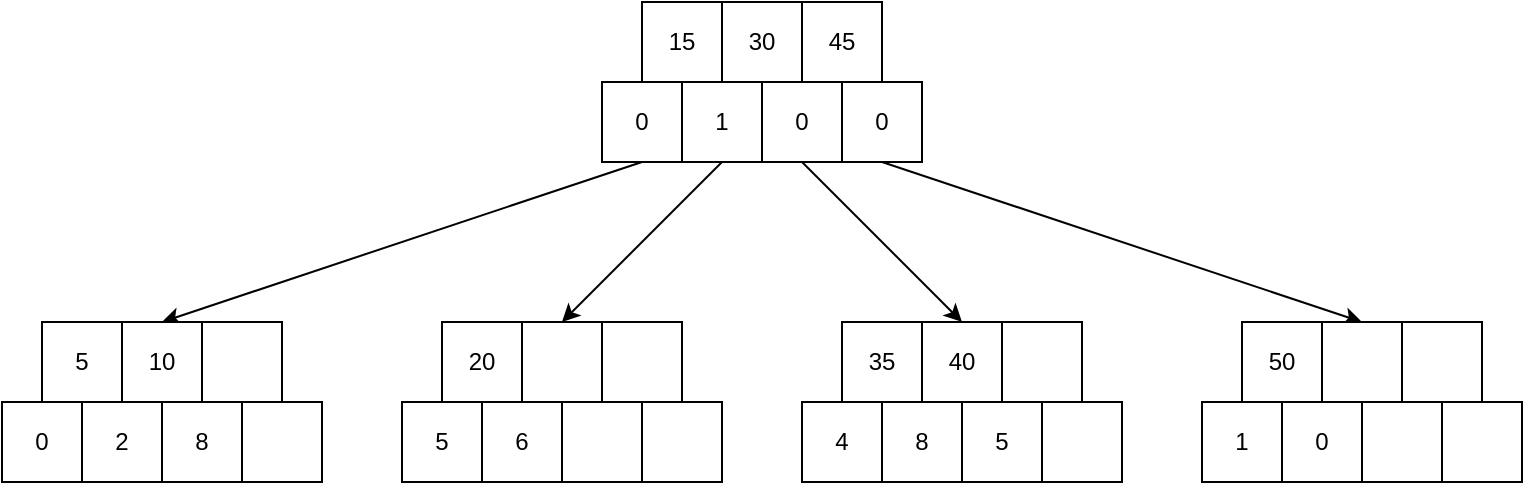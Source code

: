 <mxfile version="17.4.2" type="device"><diagram id="sNld3rZ4JpTNLqk1yw6c" name="Page-1"><mxGraphModel dx="907" dy="1028" grid="1" gridSize="10" guides="1" tooltips="1" connect="1" arrows="1" fold="1" page="1" pageScale="1" pageWidth="1169" pageHeight="827" math="0" shadow="0"><root><mxCell id="0"/><mxCell id="1" parent="0"/><mxCell id="cfl6EVjrrko_-16JiTfz-15" value="15" style="rounded=0;whiteSpace=wrap;html=1;" parent="1" vertex="1"><mxGeometry x="360" y="240" width="40" height="40" as="geometry"/></mxCell><mxCell id="cfl6EVjrrko_-16JiTfz-16" value="30" style="rounded=0;whiteSpace=wrap;html=1;" parent="1" vertex="1"><mxGeometry x="400" y="240" width="40" height="40" as="geometry"/></mxCell><mxCell id="cfl6EVjrrko_-16JiTfz-17" value="45" style="rounded=0;whiteSpace=wrap;html=1;" parent="1" vertex="1"><mxGeometry x="440" y="240" width="40" height="40" as="geometry"/></mxCell><mxCell id="IzgtE8SRuVws4kOcKwKn-31" style="rounded=0;orthogonalLoop=1;jettySize=auto;html=1;entryX=0.5;entryY=0;entryDx=0;entryDy=0;exitX=0.5;exitY=1;exitDx=0;exitDy=0;" edge="1" parent="1" source="cfl6EVjrrko_-16JiTfz-19" target="IzgtE8SRuVws4kOcKwKn-4"><mxGeometry relative="1" as="geometry"/></mxCell><mxCell id="cfl6EVjrrko_-16JiTfz-19" value="0" style="rounded=0;whiteSpace=wrap;html=1;" parent="1" vertex="1"><mxGeometry x="340" y="280" width="40" height="40" as="geometry"/></mxCell><mxCell id="IzgtE8SRuVws4kOcKwKn-32" style="edgeStyle=none;rounded=0;orthogonalLoop=1;jettySize=auto;html=1;entryX=0.5;entryY=0;entryDx=0;entryDy=0;exitX=0.5;exitY=1;exitDx=0;exitDy=0;" edge="1" parent="1" source="cfl6EVjrrko_-16JiTfz-21" target="IzgtE8SRuVws4kOcKwKn-11"><mxGeometry relative="1" as="geometry"/></mxCell><mxCell id="cfl6EVjrrko_-16JiTfz-21" value="1" style="rounded=0;whiteSpace=wrap;html=1;" parent="1" vertex="1"><mxGeometry x="380" y="280" width="40" height="40" as="geometry"/></mxCell><mxCell id="IzgtE8SRuVws4kOcKwKn-33" style="edgeStyle=none;rounded=0;orthogonalLoop=1;jettySize=auto;html=1;entryX=0.5;entryY=0;entryDx=0;entryDy=0;exitX=0.5;exitY=1;exitDx=0;exitDy=0;" edge="1" parent="1" source="cfl6EVjrrko_-16JiTfz-23" target="IzgtE8SRuVws4kOcKwKn-18"><mxGeometry relative="1" as="geometry"/></mxCell><mxCell id="cfl6EVjrrko_-16JiTfz-23" value="0" style="rounded=0;whiteSpace=wrap;html=1;" parent="1" vertex="1"><mxGeometry x="420" y="280" width="40" height="40" as="geometry"/></mxCell><mxCell id="IzgtE8SRuVws4kOcKwKn-34" style="edgeStyle=none;rounded=0;orthogonalLoop=1;jettySize=auto;html=1;entryX=0.5;entryY=0;entryDx=0;entryDy=0;exitX=0.5;exitY=1;exitDx=0;exitDy=0;" edge="1" parent="1" source="cfl6EVjrrko_-16JiTfz-25" target="IzgtE8SRuVws4kOcKwKn-25"><mxGeometry relative="1" as="geometry"/></mxCell><mxCell id="cfl6EVjrrko_-16JiTfz-25" value="0" style="rounded=0;whiteSpace=wrap;html=1;" parent="1" vertex="1"><mxGeometry x="460" y="280" width="40" height="40" as="geometry"/></mxCell><mxCell id="IzgtE8SRuVws4kOcKwKn-3" value="5" style="rounded=0;whiteSpace=wrap;html=1;" vertex="1" parent="1"><mxGeometry x="60" y="400" width="40" height="40" as="geometry"/></mxCell><mxCell id="IzgtE8SRuVws4kOcKwKn-4" value="10" style="rounded=0;whiteSpace=wrap;html=1;" vertex="1" parent="1"><mxGeometry x="100" y="400" width="40" height="40" as="geometry"/></mxCell><mxCell id="IzgtE8SRuVws4kOcKwKn-5" value="" style="rounded=0;whiteSpace=wrap;html=1;" vertex="1" parent="1"><mxGeometry x="140" y="400" width="40" height="40" as="geometry"/></mxCell><mxCell id="IzgtE8SRuVws4kOcKwKn-6" value="0" style="rounded=0;whiteSpace=wrap;html=1;" vertex="1" parent="1"><mxGeometry x="40" y="440" width="40" height="40" as="geometry"/></mxCell><mxCell id="IzgtE8SRuVws4kOcKwKn-7" value="2" style="rounded=0;whiteSpace=wrap;html=1;" vertex="1" parent="1"><mxGeometry x="80" y="440" width="40" height="40" as="geometry"/></mxCell><mxCell id="IzgtE8SRuVws4kOcKwKn-8" value="8" style="rounded=0;whiteSpace=wrap;html=1;" vertex="1" parent="1"><mxGeometry x="120" y="440" width="40" height="40" as="geometry"/></mxCell><mxCell id="IzgtE8SRuVws4kOcKwKn-9" value="" style="rounded=0;whiteSpace=wrap;html=1;" vertex="1" parent="1"><mxGeometry x="160" y="440" width="40" height="40" as="geometry"/></mxCell><mxCell id="IzgtE8SRuVws4kOcKwKn-10" value="20" style="rounded=0;whiteSpace=wrap;html=1;" vertex="1" parent="1"><mxGeometry x="260" y="400" width="40" height="40" as="geometry"/></mxCell><mxCell id="IzgtE8SRuVws4kOcKwKn-11" value="" style="rounded=0;whiteSpace=wrap;html=1;" vertex="1" parent="1"><mxGeometry x="300" y="400" width="40" height="40" as="geometry"/></mxCell><mxCell id="IzgtE8SRuVws4kOcKwKn-12" value="" style="rounded=0;whiteSpace=wrap;html=1;" vertex="1" parent="1"><mxGeometry x="340" y="400" width="40" height="40" as="geometry"/></mxCell><mxCell id="IzgtE8SRuVws4kOcKwKn-13" value="5" style="rounded=0;whiteSpace=wrap;html=1;" vertex="1" parent="1"><mxGeometry x="240" y="440" width="40" height="40" as="geometry"/></mxCell><mxCell id="IzgtE8SRuVws4kOcKwKn-14" value="6" style="rounded=0;whiteSpace=wrap;html=1;" vertex="1" parent="1"><mxGeometry x="280" y="440" width="40" height="40" as="geometry"/></mxCell><mxCell id="IzgtE8SRuVws4kOcKwKn-15" value="" style="rounded=0;whiteSpace=wrap;html=1;" vertex="1" parent="1"><mxGeometry x="320" y="440" width="40" height="40" as="geometry"/></mxCell><mxCell id="IzgtE8SRuVws4kOcKwKn-16" value="" style="rounded=0;whiteSpace=wrap;html=1;" vertex="1" parent="1"><mxGeometry x="360" y="440" width="40" height="40" as="geometry"/></mxCell><mxCell id="IzgtE8SRuVws4kOcKwKn-17" value="35" style="rounded=0;whiteSpace=wrap;html=1;" vertex="1" parent="1"><mxGeometry x="460" y="400" width="40" height="40" as="geometry"/></mxCell><mxCell id="IzgtE8SRuVws4kOcKwKn-18" value="40" style="rounded=0;whiteSpace=wrap;html=1;" vertex="1" parent="1"><mxGeometry x="500" y="400" width="40" height="40" as="geometry"/></mxCell><mxCell id="IzgtE8SRuVws4kOcKwKn-19" value="" style="rounded=0;whiteSpace=wrap;html=1;" vertex="1" parent="1"><mxGeometry x="540" y="400" width="40" height="40" as="geometry"/></mxCell><mxCell id="IzgtE8SRuVws4kOcKwKn-20" value="4" style="rounded=0;whiteSpace=wrap;html=1;" vertex="1" parent="1"><mxGeometry x="440" y="440" width="40" height="40" as="geometry"/></mxCell><mxCell id="IzgtE8SRuVws4kOcKwKn-21" value="8" style="rounded=0;whiteSpace=wrap;html=1;" vertex="1" parent="1"><mxGeometry x="480" y="440" width="40" height="40" as="geometry"/></mxCell><mxCell id="IzgtE8SRuVws4kOcKwKn-22" value="5" style="rounded=0;whiteSpace=wrap;html=1;" vertex="1" parent="1"><mxGeometry x="520" y="440" width="40" height="40" as="geometry"/></mxCell><mxCell id="IzgtE8SRuVws4kOcKwKn-23" value="" style="rounded=0;whiteSpace=wrap;html=1;" vertex="1" parent="1"><mxGeometry x="560" y="440" width="40" height="40" as="geometry"/></mxCell><mxCell id="IzgtE8SRuVws4kOcKwKn-24" value="50" style="rounded=0;whiteSpace=wrap;html=1;" vertex="1" parent="1"><mxGeometry x="660" y="400" width="40" height="40" as="geometry"/></mxCell><mxCell id="IzgtE8SRuVws4kOcKwKn-25" value="" style="rounded=0;whiteSpace=wrap;html=1;" vertex="1" parent="1"><mxGeometry x="700" y="400" width="40" height="40" as="geometry"/></mxCell><mxCell id="IzgtE8SRuVws4kOcKwKn-26" value="" style="rounded=0;whiteSpace=wrap;html=1;" vertex="1" parent="1"><mxGeometry x="740" y="400" width="40" height="40" as="geometry"/></mxCell><mxCell id="IzgtE8SRuVws4kOcKwKn-27" value="1" style="rounded=0;whiteSpace=wrap;html=1;" vertex="1" parent="1"><mxGeometry x="640" y="440" width="40" height="40" as="geometry"/></mxCell><mxCell id="IzgtE8SRuVws4kOcKwKn-28" value="0" style="rounded=0;whiteSpace=wrap;html=1;" vertex="1" parent="1"><mxGeometry x="680" y="440" width="40" height="40" as="geometry"/></mxCell><mxCell id="IzgtE8SRuVws4kOcKwKn-29" value="" style="rounded=0;whiteSpace=wrap;html=1;" vertex="1" parent="1"><mxGeometry x="720" y="440" width="40" height="40" as="geometry"/></mxCell><mxCell id="IzgtE8SRuVws4kOcKwKn-30" value="" style="rounded=0;whiteSpace=wrap;html=1;" vertex="1" parent="1"><mxGeometry x="760" y="440" width="40" height="40" as="geometry"/></mxCell></root></mxGraphModel></diagram></mxfile>